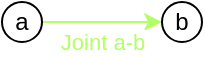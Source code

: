 <mxfile version="21.6.5" type="device" pages="7">
  <diagram name="joint" id="V32is3A1aIYJibf4sqO4">
    <mxGraphModel dx="358" dy="286" grid="1" gridSize="10" guides="1" tooltips="1" connect="1" arrows="1" fold="1" page="1" pageScale="1" pageWidth="413" pageHeight="291" math="0" shadow="0">
      <root>
        <mxCell id="0" />
        <mxCell id="1" parent="0" />
        <mxCell id="qk6CekcFB4Vay9Cyghfx-3" value="Joint a-b" style="edgeStyle=orthogonalEdgeStyle;rounded=0;orthogonalLoop=1;jettySize=auto;html=1;strokeColor=#B3FF66;fontColor=#B3FF66;" edge="1" parent="1" source="qk6CekcFB4Vay9Cyghfx-1" target="qk6CekcFB4Vay9Cyghfx-2">
          <mxGeometry y="-10" relative="1" as="geometry">
            <mxPoint as="offset" />
          </mxGeometry>
        </mxCell>
        <mxCell id="qk6CekcFB4Vay9Cyghfx-1" value="a" style="ellipse;whiteSpace=wrap;html=1;aspect=fixed;" vertex="1" parent="1">
          <mxGeometry x="150" y="110" width="20" height="20" as="geometry" />
        </mxCell>
        <mxCell id="qk6CekcFB4Vay9Cyghfx-2" value="b" style="ellipse;whiteSpace=wrap;html=1;aspect=fixed;" vertex="1" parent="1">
          <mxGeometry x="230" y="110" width="20" height="20" as="geometry" />
        </mxCell>
      </root>
    </mxGraphModel>
  </diagram>
  <diagram id="xeHW9qYjWGno38nsRymO" name="reverse">
    <mxGraphModel dx="358" dy="286" grid="1" gridSize="10" guides="1" tooltips="1" connect="1" arrows="1" fold="1" page="1" pageScale="1" pageWidth="413" pageHeight="291" math="0" shadow="0">
      <root>
        <mxCell id="0" />
        <mxCell id="1" parent="0" />
        <mxCell id="56TSc7mslIJENrCixCcV-1" value="Reverse(Joint a-b)" style="edgeStyle=orthogonalEdgeStyle;rounded=0;orthogonalLoop=1;jettySize=auto;html=1;endArrow=none;endFill=0;startArrow=classic;startFill=1;strokeColor=#B3FF66;fontColor=#B3FF66;" edge="1" parent="1" source="56TSc7mslIJENrCixCcV-2" target="56TSc7mslIJENrCixCcV-3">
          <mxGeometry y="-20" relative="1" as="geometry">
            <mxPoint as="offset" />
          </mxGeometry>
        </mxCell>
        <mxCell id="56TSc7mslIJENrCixCcV-2" value="a" style="ellipse;whiteSpace=wrap;html=1;aspect=fixed;" vertex="1" parent="1">
          <mxGeometry x="150" y="110" width="20" height="20" as="geometry" />
        </mxCell>
        <mxCell id="56TSc7mslIJENrCixCcV-3" value="b" style="ellipse;whiteSpace=wrap;html=1;aspect=fixed;" vertex="1" parent="1">
          <mxGeometry x="230" y="110" width="20" height="20" as="geometry" />
        </mxCell>
      </root>
    </mxGraphModel>
  </diagram>
  <diagram id="VBujLTVQMohxPd2pMUd-" name="chain">
    <mxGraphModel dx="358" dy="286" grid="1" gridSize="10" guides="1" tooltips="1" connect="1" arrows="1" fold="1" page="1" pageScale="1" pageWidth="413" pageHeight="291" math="0" shadow="0">
      <root>
        <mxCell id="0" />
        <mxCell id="1" parent="0" />
        <mxCell id="vBeTHgyNoV2n0B8AQSXf-1" value="Pivot" style="edgeStyle=orthogonalEdgeStyle;rounded=0;orthogonalLoop=1;jettySize=auto;html=1;" edge="1" parent="1" source="vBeTHgyNoV2n0B8AQSXf-2" target="vBeTHgyNoV2n0B8AQSXf-3">
          <mxGeometry relative="1" as="geometry">
            <mxPoint as="offset" />
          </mxGeometry>
        </mxCell>
        <mxCell id="vBeTHgyNoV2n0B8AQSXf-2" value="0" style="ellipse;whiteSpace=wrap;html=1;aspect=fixed;" vertex="1" parent="1">
          <mxGeometry x="30" y="110" width="20" height="20" as="geometry" />
        </mxCell>
        <mxCell id="vBeTHgyNoV2n0B8AQSXf-7" value="" style="edgeStyle=orthogonalEdgeStyle;rounded=0;orthogonalLoop=1;jettySize=auto;html=1;" edge="1" parent="1" source="vBeTHgyNoV2n0B8AQSXf-3" target="vBeTHgyNoV2n0B8AQSXf-4">
          <mxGeometry relative="1" as="geometry" />
        </mxCell>
        <mxCell id="vBeTHgyNoV2n0B8AQSXf-3" value="1" style="ellipse;whiteSpace=wrap;html=1;aspect=fixed;" vertex="1" parent="1">
          <mxGeometry x="110" y="110" width="20" height="20" as="geometry" />
        </mxCell>
        <mxCell id="vBeTHgyNoV2n0B8AQSXf-8" value="" style="edgeStyle=orthogonalEdgeStyle;rounded=0;orthogonalLoop=1;jettySize=auto;html=1;" edge="1" parent="1" source="vBeTHgyNoV2n0B8AQSXf-4" target="vBeTHgyNoV2n0B8AQSXf-5">
          <mxGeometry relative="1" as="geometry" />
        </mxCell>
        <mxCell id="vBeTHgyNoV2n0B8AQSXf-4" value="..." style="ellipse;whiteSpace=wrap;html=1;aspect=fixed;" vertex="1" parent="1">
          <mxGeometry x="189.5" y="110" width="20" height="20" as="geometry" />
        </mxCell>
        <mxCell id="vBeTHgyNoV2n0B8AQSXf-9" value="Track" style="edgeStyle=orthogonalEdgeStyle;rounded=0;orthogonalLoop=1;jettySize=auto;html=1;" edge="1" parent="1" source="vBeTHgyNoV2n0B8AQSXf-5" target="vBeTHgyNoV2n0B8AQSXf-6">
          <mxGeometry relative="1" as="geometry" />
        </mxCell>
        <mxCell id="vBeTHgyNoV2n0B8AQSXf-5" value="n-1" style="ellipse;whiteSpace=wrap;html=1;aspect=fixed;" vertex="1" parent="1">
          <mxGeometry x="270" y="110" width="20" height="20" as="geometry" />
        </mxCell>
        <mxCell id="vBeTHgyNoV2n0B8AQSXf-6" value="n" style="ellipse;whiteSpace=wrap;html=1;aspect=fixed;" vertex="1" parent="1">
          <mxGeometry x="350" y="110" width="20" height="20" as="geometry" />
        </mxCell>
        <mxCell id="1jkTPTm7i1G528B8yo8U-3" value="Chain([...])" style="edgeStyle=orthogonalEdgeStyle;rounded=0;orthogonalLoop=1;jettySize=auto;html=1;fontColor=#B3FF66;strokeColor=#B3FF66;" edge="1" parent="1" source="1jkTPTm7i1G528B8yo8U-1" target="1jkTPTm7i1G528B8yo8U-2">
          <mxGeometry y="-10" relative="1" as="geometry">
            <mxPoint as="offset" />
          </mxGeometry>
        </mxCell>
        <mxCell id="1jkTPTm7i1G528B8yo8U-1" value="0" style="ellipse;whiteSpace=wrap;html=1;aspect=fixed;" vertex="1" parent="1">
          <mxGeometry x="150" y="150" width="20" height="20" as="geometry" />
        </mxCell>
        <mxCell id="1jkTPTm7i1G528B8yo8U-2" value="n" style="ellipse;whiteSpace=wrap;html=1;aspect=fixed;" vertex="1" parent="1">
          <mxGeometry x="230" y="150" width="20" height="20" as="geometry" />
        </mxCell>
      </root>
    </mxGraphModel>
  </diagram>
  <diagram id="jvKZOXx-MhifXlE10NjO" name="kinematic">
    <mxGraphModel dx="429" dy="343" grid="1" gridSize="10" guides="1" tooltips="1" connect="1" arrows="1" fold="1" page="1" pageScale="1" pageWidth="413" pageHeight="291" math="0" shadow="0">
      <root>
        <mxCell id="0" />
        <mxCell id="1" parent="0" />
        <mxCell id="1wgFAQV8ak228zkVguZs-4" value="Free" style="orthogonalLoop=1;jettySize=auto;html=1;curved=1;strokeColor=#808080;fontColor=#808080;" edge="1" parent="1" source="ENKruUCLIZrtr4fWM_W9-1" target="ec7Mvw_EuFIDBZPAQPIm-7">
          <mxGeometry x="0.355" y="12" relative="1" as="geometry">
            <Array as="points">
              <mxPoint x="260" y="260" />
            </Array>
            <mxPoint as="offset" />
          </mxGeometry>
        </mxCell>
        <mxCell id="1wgFAQV8ak228zkVguZs-5" value="Weld" style="orthogonalLoop=1;jettySize=auto;html=1;curved=1;strokeColor=#808080;fontColor=#808080;" edge="1" parent="1" source="ENKruUCLIZrtr4fWM_W9-1" target="ec7Mvw_EuFIDBZPAQPIm-12">
          <mxGeometry x="0.713" y="2" relative="1" as="geometry">
            <Array as="points">
              <mxPoint x="310" y="220" />
            </Array>
            <mxPoint as="offset" />
          </mxGeometry>
        </mxCell>
        <mxCell id="1wgFAQV8ak228zkVguZs-6" value="Weld" style="orthogonalLoop=1;jettySize=auto;html=1;curved=1;strokeColor=#808080;fontColor=#808080;" edge="1" parent="1" source="ENKruUCLIZrtr4fWM_W9-1" target="ec7Mvw_EuFIDBZPAQPIm-10">
          <mxGeometry x="0.726" y="-4" relative="1" as="geometry">
            <Array as="points">
              <mxPoint x="10" y="220" />
            </Array>
            <mxPoint as="offset" />
          </mxGeometry>
        </mxCell>
        <mxCell id="ec7Mvw_EuFIDBZPAQPIm-3" value="Pivot" style="rounded=0;orthogonalLoop=1;jettySize=auto;html=1;" edge="1" parent="1" source="RtFWoS_vKKjqJ6jn4FnD-2" target="ec7Mvw_EuFIDBZPAQPIm-1">
          <mxGeometry relative="1" as="geometry" />
        </mxCell>
        <mxCell id="ec7Mvw_EuFIDBZPAQPIm-6" value="Pivot" style="rounded=0;orthogonalLoop=1;jettySize=auto;html=1;" edge="1" parent="1" source="RtFWoS_vKKjqJ6jn4FnD-2" target="ec7Mvw_EuFIDBZPAQPIm-2">
          <mxGeometry relative="1" as="geometry" />
        </mxCell>
        <mxCell id="ENKruUCLIZrtr4fWM_W9-3" value="Pivot" style="rounded=0;orthogonalLoop=1;jettySize=auto;html=1;" edge="1" parent="1" source="RtFWoS_vKKjqJ6jn4FnD-2" target="ENKruUCLIZrtr4fWM_W9-1">
          <mxGeometry relative="1" as="geometry" />
        </mxCell>
        <mxCell id="RtFWoS_vKKjqJ6jn4FnD-2" value="0" style="ellipse;whiteSpace=wrap;html=1;aspect=fixed;strokeColor=#FFFFFF;fontColor=#FFFFFF;" vertex="1" parent="1">
          <mxGeometry x="70" y="150" width="20" height="20" as="geometry" />
        </mxCell>
        <mxCell id="ec7Mvw_EuFIDBZPAQPIm-5" value="Ball" style="rounded=0;orthogonalLoop=1;jettySize=auto;html=1;" edge="1" parent="1" source="RtFWoS_vKKjqJ6jn4FnD-3" target="ec7Mvw_EuFIDBZPAQPIm-2">
          <mxGeometry relative="1" as="geometry" />
        </mxCell>
        <mxCell id="RtFWoS_vKKjqJ6jn4FnD-3" value="3" style="ellipse;whiteSpace=wrap;html=1;aspect=fixed;" vertex="1" parent="1">
          <mxGeometry x="230" y="150" width="20" height="20" as="geometry" />
        </mxCell>
        <mxCell id="ec7Mvw_EuFIDBZPAQPIm-4" value="Gliding" style="rounded=0;orthogonalLoop=1;jettySize=auto;html=1;" edge="1" parent="1" source="ec7Mvw_EuFIDBZPAQPIm-1" target="RtFWoS_vKKjqJ6jn4FnD-3">
          <mxGeometry relative="1" as="geometry" />
        </mxCell>
        <mxCell id="ec7Mvw_EuFIDBZPAQPIm-13" value="Planar" style="rounded=0;orthogonalLoop=1;jettySize=auto;html=1;" edge="1" parent="1" source="ec7Mvw_EuFIDBZPAQPIm-1" target="ec7Mvw_EuFIDBZPAQPIm-12">
          <mxGeometry relative="1" as="geometry" />
        </mxCell>
        <mxCell id="ec7Mvw_EuFIDBZPAQPIm-14" value="Planar" style="rounded=0;orthogonalLoop=1;jettySize=auto;html=1;" edge="1" parent="1" source="ec7Mvw_EuFIDBZPAQPIm-1" target="ec7Mvw_EuFIDBZPAQPIm-10">
          <mxGeometry relative="1" as="geometry" />
        </mxCell>
        <mxCell id="ec7Mvw_EuFIDBZPAQPIm-1" value="1" style="ellipse;whiteSpace=wrap;html=1;aspect=fixed;" vertex="1" parent="1">
          <mxGeometry x="150" y="100" width="20" height="20" as="geometry" />
        </mxCell>
        <mxCell id="ec7Mvw_EuFIDBZPAQPIm-2" value="2" style="ellipse;whiteSpace=wrap;html=1;aspect=fixed;" vertex="1" parent="1">
          <mxGeometry x="150" y="150" width="20" height="20" as="geometry" />
        </mxCell>
        <mxCell id="ec7Mvw_EuFIDBZPAQPIm-9" value="Track" style="edgeStyle=orthogonalEdgeStyle;rounded=0;orthogonalLoop=1;jettySize=auto;html=1;" edge="1" parent="1" source="ec7Mvw_EuFIDBZPAQPIm-7" target="RtFWoS_vKKjqJ6jn4FnD-3">
          <mxGeometry relative="1" as="geometry" />
        </mxCell>
        <mxCell id="ec7Mvw_EuFIDBZPAQPIm-7" value="4" style="ellipse;whiteSpace=wrap;html=1;aspect=fixed;strokeColor=#B3FF66;fontColor=#B3FF66;" vertex="1" parent="1">
          <mxGeometry x="310" y="150" width="20" height="20" as="geometry" />
        </mxCell>
        <mxCell id="ec7Mvw_EuFIDBZPAQPIm-10" value="5" style="ellipse;whiteSpace=wrap;html=1;aspect=fixed;strokeColor=#B3FF66;fontColor=#B3FF66;" vertex="1" parent="1">
          <mxGeometry x="70" y="50" width="20" height="20" as="geometry" />
        </mxCell>
        <mxCell id="ec7Mvw_EuFIDBZPAQPIm-12" value="6" style="ellipse;whiteSpace=wrap;html=1;aspect=fixed;strokeColor=#B3FF66;fontColor=#B3FF66;" vertex="1" parent="1">
          <mxGeometry x="230" y="50" width="20" height="20" as="geometry" />
        </mxCell>
        <mxCell id="ENKruUCLIZrtr4fWM_W9-2" value="Planar" style="rounded=0;orthogonalLoop=1;jettySize=auto;html=1;" edge="1" parent="1" source="ENKruUCLIZrtr4fWM_W9-1" target="RtFWoS_vKKjqJ6jn4FnD-3">
          <mxGeometry relative="1" as="geometry" />
        </mxCell>
        <mxCell id="ENKruUCLIZrtr4fWM_W9-1" value="7" style="ellipse;whiteSpace=wrap;html=1;aspect=fixed;strokeColor=#FFFFFF;fontColor=#FFFFFF;" vertex="1" parent="1">
          <mxGeometry x="150" y="200" width="20" height="20" as="geometry" />
        </mxCell>
        <mxCell id="1wgFAQV8ak228zkVguZs-1" value="" style="pointerEvents=1;verticalLabelPosition=bottom;shadow=0;dashed=0;align=center;html=1;verticalAlign=top;shape=mxgraph.electrical.signal_sources.signal_ground;strokeColor=#808080;" vertex="1" parent="1">
          <mxGeometry x="144.38" y="220" width="31.25" height="20" as="geometry" />
        </mxCell>
      </root>
    </mxGraphModel>
  </diagram>
  <diagram id="hTzhyhhQgzfxfwl2zSdC" name="depthfirst">
    <mxGraphModel dx="429" dy="634" grid="1" gridSize="10" guides="1" tooltips="1" connect="1" arrows="1" fold="1" page="1" pageScale="1" pageWidth="413" pageHeight="291" math="0" shadow="0">
      <root>
        <mxCell id="0" />
        <mxCell id="1" parent="0" />
        <mxCell id="z71mXEM7H8C1x-UAABpm-1" style="edgeStyle=orthogonalEdgeStyle;rounded=0;orthogonalLoop=1;jettySize=auto;html=1;endArrow=none;endFill=0;" edge="1" parent="1" source="z71mXEM7H8C1x-UAABpm-3" target="z71mXEM7H8C1x-UAABpm-4">
          <mxGeometry relative="1" as="geometry" />
        </mxCell>
        <mxCell id="z71mXEM7H8C1x-UAABpm-2" style="edgeStyle=orthogonalEdgeStyle;rounded=0;orthogonalLoop=1;jettySize=auto;html=1;endArrow=none;endFill=0;" edge="1" parent="1" source="z71mXEM7H8C1x-UAABpm-3" target="z71mXEM7H8C1x-UAABpm-11">
          <mxGeometry relative="1" as="geometry" />
        </mxCell>
        <mxCell id="z71mXEM7H8C1x-UAABpm-3" value="0" style="ellipse;whiteSpace=wrap;html=1;aspect=fixed;strokeColor=#B3FF66;fontColor=#B3FF66;" vertex="1" parent="1">
          <mxGeometry x="70" y="230" width="20" height="20" as="geometry" />
        </mxCell>
        <mxCell id="z71mXEM7H8C1x-UAABpm-4" value="1" style="ellipse;whiteSpace=wrap;html=1;aspect=fixed;" vertex="1" parent="1">
          <mxGeometry x="150" y="230" width="20" height="20" as="geometry" />
        </mxCell>
        <mxCell id="z71mXEM7H8C1x-UAABpm-5" style="edgeStyle=orthogonalEdgeStyle;rounded=0;orthogonalLoop=1;jettySize=auto;html=1;endArrow=none;endFill=0;" edge="1" parent="1" source="z71mXEM7H8C1x-UAABpm-7" target="z71mXEM7H8C1x-UAABpm-9">
          <mxGeometry relative="1" as="geometry" />
        </mxCell>
        <mxCell id="z71mXEM7H8C1x-UAABpm-6" style="edgeStyle=orthogonalEdgeStyle;rounded=0;orthogonalLoop=1;jettySize=auto;html=1;endArrow=none;endFill=0;" edge="1" parent="1" source="z71mXEM7H8C1x-UAABpm-7" target="z71mXEM7H8C1x-UAABpm-4">
          <mxGeometry relative="1" as="geometry" />
        </mxCell>
        <mxCell id="z71mXEM7H8C1x-UAABpm-7" value="2" style="ellipse;whiteSpace=wrap;html=1;aspect=fixed;" vertex="1" parent="1">
          <mxGeometry x="230" y="230" width="20" height="20" as="geometry" />
        </mxCell>
        <mxCell id="z71mXEM7H8C1x-UAABpm-8" style="edgeStyle=orthogonalEdgeStyle;rounded=0;orthogonalLoop=1;jettySize=auto;html=1;endArrow=none;endFill=0;" edge="1" parent="1" source="z71mXEM7H8C1x-UAABpm-9" target="z71mXEM7H8C1x-UAABpm-20">
          <mxGeometry relative="1" as="geometry" />
        </mxCell>
        <mxCell id="z71mXEM7H8C1x-UAABpm-9" value="3" style="ellipse;whiteSpace=wrap;html=1;aspect=fixed;" vertex="1" parent="1">
          <mxGeometry x="310" y="230" width="20" height="20" as="geometry" />
        </mxCell>
        <mxCell id="z71mXEM7H8C1x-UAABpm-10" style="edgeStyle=orthogonalEdgeStyle;rounded=0;orthogonalLoop=1;jettySize=auto;html=1;endArrow=none;endFill=0;" edge="1" parent="1" source="z71mXEM7H8C1x-UAABpm-11" target="z71mXEM7H8C1x-UAABpm-22">
          <mxGeometry relative="1" as="geometry" />
        </mxCell>
        <mxCell id="z71mXEM7H8C1x-UAABpm-11" value="4" style="ellipse;whiteSpace=wrap;html=1;aspect=fixed;" vertex="1" parent="1">
          <mxGeometry x="70" y="150" width="20" height="20" as="geometry" />
        </mxCell>
        <mxCell id="z71mXEM7H8C1x-UAABpm-12" style="edgeStyle=orthogonalEdgeStyle;rounded=0;orthogonalLoop=1;jettySize=auto;html=1;endArrow=none;endFill=0;" edge="1" parent="1" source="z71mXEM7H8C1x-UAABpm-16" target="z71mXEM7H8C1x-UAABpm-4">
          <mxGeometry relative="1" as="geometry" />
        </mxCell>
        <mxCell id="z71mXEM7H8C1x-UAABpm-13" style="edgeStyle=orthogonalEdgeStyle;rounded=0;orthogonalLoop=1;jettySize=auto;html=1;endArrow=none;endFill=0;" edge="1" parent="1" source="z71mXEM7H8C1x-UAABpm-16" target="z71mXEM7H8C1x-UAABpm-11">
          <mxGeometry relative="1" as="geometry" />
        </mxCell>
        <mxCell id="z71mXEM7H8C1x-UAABpm-14" style="edgeStyle=orthogonalEdgeStyle;rounded=0;orthogonalLoop=1;jettySize=auto;html=1;endArrow=none;endFill=0;" edge="1" parent="1" source="z71mXEM7H8C1x-UAABpm-16" target="z71mXEM7H8C1x-UAABpm-18">
          <mxGeometry relative="1" as="geometry" />
        </mxCell>
        <mxCell id="z71mXEM7H8C1x-UAABpm-15" style="edgeStyle=orthogonalEdgeStyle;rounded=0;orthogonalLoop=1;jettySize=auto;html=1;endArrow=none;endFill=0;" edge="1" parent="1" source="z71mXEM7H8C1x-UAABpm-16" target="z71mXEM7H8C1x-UAABpm-23">
          <mxGeometry relative="1" as="geometry" />
        </mxCell>
        <mxCell id="z71mXEM7H8C1x-UAABpm-16" value="5" style="ellipse;whiteSpace=wrap;html=1;aspect=fixed;" vertex="1" parent="1">
          <mxGeometry x="150" y="150" width="20" height="20" as="geometry" />
        </mxCell>
        <mxCell id="z71mXEM7H8C1x-UAABpm-17" style="edgeStyle=orthogonalEdgeStyle;rounded=0;orthogonalLoop=1;jettySize=auto;html=1;endArrow=none;endFill=0;" edge="1" parent="1" source="z71mXEM7H8C1x-UAABpm-18" target="z71mXEM7H8C1x-UAABpm-7">
          <mxGeometry relative="1" as="geometry" />
        </mxCell>
        <mxCell id="z71mXEM7H8C1x-UAABpm-18" value="6" style="ellipse;whiteSpace=wrap;html=1;aspect=fixed;" vertex="1" parent="1">
          <mxGeometry x="230" y="150" width="20" height="20" as="geometry" />
        </mxCell>
        <mxCell id="z71mXEM7H8C1x-UAABpm-19" style="edgeStyle=orthogonalEdgeStyle;rounded=0;orthogonalLoop=1;jettySize=auto;html=1;endArrow=none;endFill=0;" edge="1" parent="1" source="z71mXEM7H8C1x-UAABpm-20" target="z71mXEM7H8C1x-UAABpm-18">
          <mxGeometry relative="1" as="geometry" />
        </mxCell>
        <mxCell id="z71mXEM7H8C1x-UAABpm-20" value="7" style="ellipse;whiteSpace=wrap;html=1;aspect=fixed;" vertex="1" parent="1">
          <mxGeometry x="310" y="150" width="20" height="20" as="geometry" />
        </mxCell>
        <mxCell id="z71mXEM7H8C1x-UAABpm-21" style="edgeStyle=orthogonalEdgeStyle;rounded=0;orthogonalLoop=1;jettySize=auto;html=1;endArrow=none;endFill=0;" edge="1" parent="1" source="z71mXEM7H8C1x-UAABpm-22" target="z71mXEM7H8C1x-UAABpm-23">
          <mxGeometry relative="1" as="geometry" />
        </mxCell>
        <mxCell id="z71mXEM7H8C1x-UAABpm-22" value="8" style="ellipse;whiteSpace=wrap;html=1;aspect=fixed;" vertex="1" parent="1">
          <mxGeometry x="70" y="70" width="20" height="20" as="geometry" />
        </mxCell>
        <mxCell id="z71mXEM7H8C1x-UAABpm-23" value="9" style="ellipse;whiteSpace=wrap;html=1;aspect=fixed;" vertex="1" parent="1">
          <mxGeometry x="150" y="70" width="20" height="20" as="geometry" />
        </mxCell>
        <mxCell id="z71mXEM7H8C1x-UAABpm-24" style="edgeStyle=orthogonalEdgeStyle;rounded=0;orthogonalLoop=1;jettySize=auto;html=1;endArrow=none;endFill=0;" edge="1" parent="1" source="z71mXEM7H8C1x-UAABpm-26" target="z71mXEM7H8C1x-UAABpm-22">
          <mxGeometry relative="1" as="geometry" />
        </mxCell>
        <mxCell id="z71mXEM7H8C1x-UAABpm-25" style="edgeStyle=orthogonalEdgeStyle;rounded=0;orthogonalLoop=1;jettySize=auto;html=1;endArrow=none;endFill=0;" edge="1" parent="1" source="z71mXEM7H8C1x-UAABpm-26" target="z71mXEM7H8C1x-UAABpm-28">
          <mxGeometry relative="1" as="geometry" />
        </mxCell>
        <mxCell id="z71mXEM7H8C1x-UAABpm-26" value="10" style="ellipse;whiteSpace=wrap;html=1;aspect=fixed;" vertex="1" parent="1">
          <mxGeometry x="70" y="-10" width="20" height="20" as="geometry" />
        </mxCell>
        <mxCell id="z71mXEM7H8C1x-UAABpm-27" style="edgeStyle=orthogonalEdgeStyle;rounded=0;orthogonalLoop=1;jettySize=auto;html=1;endArrow=none;endFill=0;" edge="1" parent="1" source="z71mXEM7H8C1x-UAABpm-28" target="z71mXEM7H8C1x-UAABpm-23">
          <mxGeometry relative="1" as="geometry" />
        </mxCell>
        <mxCell id="z71mXEM7H8C1x-UAABpm-28" value="11" style="ellipse;whiteSpace=wrap;html=1;aspect=fixed;" vertex="1" parent="1">
          <mxGeometry x="150" y="-10" width="20" height="20" as="geometry" />
        </mxCell>
        <mxCell id="z71mXEM7H8C1x-UAABpm-29" style="edgeStyle=orthogonalEdgeStyle;rounded=0;orthogonalLoop=1;jettySize=auto;html=1;endArrow=none;endFill=0;" edge="1" parent="1" source="z71mXEM7H8C1x-UAABpm-31" target="z71mXEM7H8C1x-UAABpm-20">
          <mxGeometry relative="1" as="geometry" />
        </mxCell>
        <mxCell id="z71mXEM7H8C1x-UAABpm-30" style="edgeStyle=orthogonalEdgeStyle;rounded=0;orthogonalLoop=1;jettySize=auto;html=1;endArrow=none;endFill=0;" edge="1" parent="1" source="z71mXEM7H8C1x-UAABpm-31" target="z71mXEM7H8C1x-UAABpm-28">
          <mxGeometry relative="1" as="geometry" />
        </mxCell>
        <mxCell id="z71mXEM7H8C1x-UAABpm-31" value="12" style="ellipse;whiteSpace=wrap;html=1;aspect=fixed;" vertex="1" parent="1">
          <mxGeometry x="310" y="-10" width="20" height="20" as="geometry" />
        </mxCell>
        <mxCell id="z71mXEM7H8C1x-UAABpm-35" value="" style="endArrow=classic;html=1;rounded=0;strokeColor=#B3FF66;" edge="1" parent="1">
          <mxGeometry width="50" height="50" relative="1" as="geometry">
            <mxPoint x="100" y="230" as="sourcePoint" />
            <mxPoint x="90" y="220" as="targetPoint" />
            <Array as="points">
              <mxPoint x="150" y="230" />
              <mxPoint x="150" y="170" />
              <mxPoint x="90" y="170" />
            </Array>
          </mxGeometry>
        </mxCell>
        <mxCell id="Zzh5I2dJ0XQ4Uxn4bxE1-2" value="" style="endArrow=classic;html=1;rounded=0;strokeColor=#B3FF66;" edge="1" parent="1">
          <mxGeometry width="50" height="50" relative="1" as="geometry">
            <mxPoint x="90" y="170" as="sourcePoint" />
            <mxPoint x="310" y="180" as="targetPoint" />
            <Array as="points">
              <mxPoint x="90" y="90" />
              <mxPoint x="150" y="90" />
              <mxPoint x="150" y="10" />
              <mxPoint x="310" y="10" />
              <mxPoint x="310" y="170" />
              <mxPoint x="250" y="170" />
              <mxPoint x="250" y="230" />
              <mxPoint x="310" y="230" />
            </Array>
          </mxGeometry>
        </mxCell>
        <mxCell id="Zzh5I2dJ0XQ4Uxn4bxE1-3" value="" style="endArrow=classic;html=1;rounded=0;strokeColor=#B3FF66;" edge="1" parent="1">
          <mxGeometry width="50" height="50" relative="1" as="geometry">
            <mxPoint x="250" y="170" as="sourcePoint" />
            <mxPoint x="180" y="170" as="targetPoint" />
          </mxGeometry>
        </mxCell>
        <mxCell id="Zzh5I2dJ0XQ4Uxn4bxE1-4" value="" style="endArrow=classic;html=1;rounded=0;strokeColor=#B3FF66;" edge="1" parent="1">
          <mxGeometry width="50" height="50" relative="1" as="geometry">
            <mxPoint x="250" y="229.43" as="sourcePoint" />
            <mxPoint x="180" y="229" as="targetPoint" />
          </mxGeometry>
        </mxCell>
        <mxCell id="Zzh5I2dJ0XQ4Uxn4bxE1-5" value="" style="endArrow=classic;html=1;rounded=0;strokeColor=#B3FF66;" edge="1" parent="1">
          <mxGeometry width="50" height="50" relative="1" as="geometry">
            <mxPoint x="150" y="90" as="sourcePoint" />
            <mxPoint x="150" y="140" as="targetPoint" />
          </mxGeometry>
        </mxCell>
        <mxCell id="Zzh5I2dJ0XQ4Uxn4bxE1-6" value="" style="endArrow=classic;html=1;rounded=0;strokeColor=#B3FF66;" edge="1" parent="1">
          <mxGeometry width="50" height="50" relative="1" as="geometry">
            <mxPoint x="150" y="10" as="sourcePoint" />
            <mxPoint x="90" y="60" as="targetPoint" />
            <Array as="points">
              <mxPoint x="90" y="10" />
            </Array>
          </mxGeometry>
        </mxCell>
      </root>
    </mxGraphModel>
  </diagram>
  <diagram id="FSmjER4L1JqbVGXJLjdI" name="cycles">
    <mxGraphModel dx="429" dy="634" grid="1" gridSize="10" guides="1" tooltips="1" connect="1" arrows="1" fold="1" page="1" pageScale="1" pageWidth="413" pageHeight="291" math="0" shadow="0">
      <root>
        <mxCell id="0" />
        <mxCell id="1" parent="0" />
        <mxCell id="rJCmRDtUbdlOkjdTFsdj-14" style="edgeStyle=orthogonalEdgeStyle;rounded=0;orthogonalLoop=1;jettySize=auto;html=1;endArrow=none;endFill=0;" edge="1" parent="1" source="rJCmRDtUbdlOkjdTFsdj-1" target="rJCmRDtUbdlOkjdTFsdj-2">
          <mxGeometry relative="1" as="geometry" />
        </mxCell>
        <mxCell id="rJCmRDtUbdlOkjdTFsdj-22" style="edgeStyle=orthogonalEdgeStyle;rounded=0;orthogonalLoop=1;jettySize=auto;html=1;endArrow=none;endFill=0;" edge="1" parent="1" source="rJCmRDtUbdlOkjdTFsdj-1" target="rJCmRDtUbdlOkjdTFsdj-5">
          <mxGeometry relative="1" as="geometry" />
        </mxCell>
        <mxCell id="rJCmRDtUbdlOkjdTFsdj-1" value="0" style="ellipse;whiteSpace=wrap;html=1;aspect=fixed;" vertex="1" parent="1">
          <mxGeometry x="70" y="230" width="20" height="20" as="geometry" />
        </mxCell>
        <mxCell id="rJCmRDtUbdlOkjdTFsdj-2" value="1" style="ellipse;whiteSpace=wrap;html=1;aspect=fixed;" vertex="1" parent="1">
          <mxGeometry x="150" y="230" width="20" height="20" as="geometry" />
        </mxCell>
        <mxCell id="rJCmRDtUbdlOkjdTFsdj-16" style="edgeStyle=orthogonalEdgeStyle;rounded=0;orthogonalLoop=1;jettySize=auto;html=1;endArrow=none;endFill=0;" edge="1" parent="1" source="rJCmRDtUbdlOkjdTFsdj-3" target="rJCmRDtUbdlOkjdTFsdj-4">
          <mxGeometry relative="1" as="geometry" />
        </mxCell>
        <mxCell id="rJCmRDtUbdlOkjdTFsdj-20" style="edgeStyle=orthogonalEdgeStyle;rounded=0;orthogonalLoop=1;jettySize=auto;html=1;endArrow=none;endFill=0;" edge="1" parent="1" source="rJCmRDtUbdlOkjdTFsdj-3" target="rJCmRDtUbdlOkjdTFsdj-2">
          <mxGeometry relative="1" as="geometry" />
        </mxCell>
        <mxCell id="rJCmRDtUbdlOkjdTFsdj-3" value="2" style="ellipse;whiteSpace=wrap;html=1;aspect=fixed;" vertex="1" parent="1">
          <mxGeometry x="230" y="230" width="20" height="20" as="geometry" />
        </mxCell>
        <mxCell id="rJCmRDtUbdlOkjdTFsdj-17" style="edgeStyle=orthogonalEdgeStyle;rounded=0;orthogonalLoop=1;jettySize=auto;html=1;endArrow=none;endFill=0;" edge="1" parent="1" source="rJCmRDtUbdlOkjdTFsdj-4" target="rJCmRDtUbdlOkjdTFsdj-8">
          <mxGeometry relative="1" as="geometry" />
        </mxCell>
        <mxCell id="rJCmRDtUbdlOkjdTFsdj-4" value="3" style="ellipse;whiteSpace=wrap;html=1;aspect=fixed;" vertex="1" parent="1">
          <mxGeometry x="310" y="230" width="20" height="20" as="geometry" />
        </mxCell>
        <mxCell id="rJCmRDtUbdlOkjdTFsdj-26" style="edgeStyle=orthogonalEdgeStyle;rounded=0;orthogonalLoop=1;jettySize=auto;html=1;endArrow=none;endFill=0;" edge="1" parent="1" source="rJCmRDtUbdlOkjdTFsdj-5" target="rJCmRDtUbdlOkjdTFsdj-9">
          <mxGeometry relative="1" as="geometry" />
        </mxCell>
        <mxCell id="rJCmRDtUbdlOkjdTFsdj-5" value="4" style="ellipse;whiteSpace=wrap;html=1;aspect=fixed;" vertex="1" parent="1">
          <mxGeometry x="70" y="150" width="20" height="20" as="geometry" />
        </mxCell>
        <mxCell id="rJCmRDtUbdlOkjdTFsdj-21" style="edgeStyle=orthogonalEdgeStyle;rounded=0;orthogonalLoop=1;jettySize=auto;html=1;endArrow=none;endFill=0;" edge="1" parent="1" source="rJCmRDtUbdlOkjdTFsdj-6" target="rJCmRDtUbdlOkjdTFsdj-2">
          <mxGeometry relative="1" as="geometry" />
        </mxCell>
        <mxCell id="rJCmRDtUbdlOkjdTFsdj-23" style="edgeStyle=orthogonalEdgeStyle;rounded=0;orthogonalLoop=1;jettySize=auto;html=1;endArrow=none;endFill=0;" edge="1" parent="1" source="rJCmRDtUbdlOkjdTFsdj-6" target="rJCmRDtUbdlOkjdTFsdj-5">
          <mxGeometry relative="1" as="geometry" />
        </mxCell>
        <mxCell id="rJCmRDtUbdlOkjdTFsdj-24" style="edgeStyle=orthogonalEdgeStyle;rounded=0;orthogonalLoop=1;jettySize=auto;html=1;endArrow=none;endFill=0;" edge="1" parent="1" source="rJCmRDtUbdlOkjdTFsdj-6" target="rJCmRDtUbdlOkjdTFsdj-7">
          <mxGeometry relative="1" as="geometry" />
        </mxCell>
        <mxCell id="rJCmRDtUbdlOkjdTFsdj-25" style="edgeStyle=orthogonalEdgeStyle;rounded=0;orthogonalLoop=1;jettySize=auto;html=1;endArrow=none;endFill=0;" edge="1" parent="1" source="rJCmRDtUbdlOkjdTFsdj-6" target="rJCmRDtUbdlOkjdTFsdj-10">
          <mxGeometry relative="1" as="geometry" />
        </mxCell>
        <mxCell id="rJCmRDtUbdlOkjdTFsdj-6" value="5" style="ellipse;whiteSpace=wrap;html=1;aspect=fixed;" vertex="1" parent="1">
          <mxGeometry x="150" y="150" width="20" height="20" as="geometry" />
        </mxCell>
        <mxCell id="rJCmRDtUbdlOkjdTFsdj-19" style="edgeStyle=orthogonalEdgeStyle;rounded=0;orthogonalLoop=1;jettySize=auto;html=1;endArrow=none;endFill=0;" edge="1" parent="1" source="rJCmRDtUbdlOkjdTFsdj-7" target="rJCmRDtUbdlOkjdTFsdj-3">
          <mxGeometry relative="1" as="geometry" />
        </mxCell>
        <mxCell id="rJCmRDtUbdlOkjdTFsdj-7" value="6" style="ellipse;whiteSpace=wrap;html=1;aspect=fixed;" vertex="1" parent="1">
          <mxGeometry x="230" y="150" width="20" height="20" as="geometry" />
        </mxCell>
        <mxCell id="rJCmRDtUbdlOkjdTFsdj-18" style="edgeStyle=orthogonalEdgeStyle;rounded=0;orthogonalLoop=1;jettySize=auto;html=1;endArrow=none;endFill=0;" edge="1" parent="1" source="rJCmRDtUbdlOkjdTFsdj-8" target="rJCmRDtUbdlOkjdTFsdj-7">
          <mxGeometry relative="1" as="geometry" />
        </mxCell>
        <mxCell id="rJCmRDtUbdlOkjdTFsdj-8" value="7" style="ellipse;whiteSpace=wrap;html=1;aspect=fixed;" vertex="1" parent="1">
          <mxGeometry x="310" y="150" width="20" height="20" as="geometry" />
        </mxCell>
        <mxCell id="rJCmRDtUbdlOkjdTFsdj-29" style="edgeStyle=orthogonalEdgeStyle;rounded=0;orthogonalLoop=1;jettySize=auto;html=1;endArrow=none;endFill=0;" edge="1" parent="1" source="rJCmRDtUbdlOkjdTFsdj-9" target="rJCmRDtUbdlOkjdTFsdj-10">
          <mxGeometry relative="1" as="geometry" />
        </mxCell>
        <mxCell id="rJCmRDtUbdlOkjdTFsdj-9" value="8" style="ellipse;whiteSpace=wrap;html=1;aspect=fixed;" vertex="1" parent="1">
          <mxGeometry x="70" y="70" width="20" height="20" as="geometry" />
        </mxCell>
        <mxCell id="rJCmRDtUbdlOkjdTFsdj-10" value="9" style="ellipse;whiteSpace=wrap;html=1;aspect=fixed;" vertex="1" parent="1">
          <mxGeometry x="150" y="70" width="20" height="20" as="geometry" />
        </mxCell>
        <mxCell id="rJCmRDtUbdlOkjdTFsdj-27" style="edgeStyle=orthogonalEdgeStyle;rounded=0;orthogonalLoop=1;jettySize=auto;html=1;endArrow=none;endFill=0;" edge="1" parent="1" source="rJCmRDtUbdlOkjdTFsdj-11" target="rJCmRDtUbdlOkjdTFsdj-9">
          <mxGeometry relative="1" as="geometry" />
        </mxCell>
        <mxCell id="rJCmRDtUbdlOkjdTFsdj-30" style="edgeStyle=orthogonalEdgeStyle;rounded=0;orthogonalLoop=1;jettySize=auto;html=1;endArrow=none;endFill=0;" edge="1" parent="1" source="rJCmRDtUbdlOkjdTFsdj-11" target="rJCmRDtUbdlOkjdTFsdj-12">
          <mxGeometry relative="1" as="geometry" />
        </mxCell>
        <mxCell id="rJCmRDtUbdlOkjdTFsdj-11" value="10" style="ellipse;whiteSpace=wrap;html=1;aspect=fixed;" vertex="1" parent="1">
          <mxGeometry x="70" y="-10" width="20" height="20" as="geometry" />
        </mxCell>
        <mxCell id="rJCmRDtUbdlOkjdTFsdj-28" style="edgeStyle=orthogonalEdgeStyle;rounded=0;orthogonalLoop=1;jettySize=auto;html=1;endArrow=none;endFill=0;" edge="1" parent="1" source="rJCmRDtUbdlOkjdTFsdj-12" target="rJCmRDtUbdlOkjdTFsdj-10">
          <mxGeometry relative="1" as="geometry" />
        </mxCell>
        <mxCell id="rJCmRDtUbdlOkjdTFsdj-12" value="11" style="ellipse;whiteSpace=wrap;html=1;aspect=fixed;" vertex="1" parent="1">
          <mxGeometry x="150" y="-10" width="20" height="20" as="geometry" />
        </mxCell>
        <mxCell id="rJCmRDtUbdlOkjdTFsdj-32" style="edgeStyle=orthogonalEdgeStyle;rounded=0;orthogonalLoop=1;jettySize=auto;html=1;endArrow=none;endFill=0;" edge="1" parent="1" source="rJCmRDtUbdlOkjdTFsdj-13" target="rJCmRDtUbdlOkjdTFsdj-8">
          <mxGeometry relative="1" as="geometry" />
        </mxCell>
        <mxCell id="rJCmRDtUbdlOkjdTFsdj-33" style="edgeStyle=orthogonalEdgeStyle;rounded=0;orthogonalLoop=1;jettySize=auto;html=1;endArrow=none;endFill=0;" edge="1" parent="1" source="rJCmRDtUbdlOkjdTFsdj-13" target="rJCmRDtUbdlOkjdTFsdj-12">
          <mxGeometry relative="1" as="geometry" />
        </mxCell>
        <mxCell id="rJCmRDtUbdlOkjdTFsdj-13" value="12" style="ellipse;whiteSpace=wrap;html=1;aspect=fixed;" vertex="1" parent="1">
          <mxGeometry x="310" y="-10" width="20" height="20" as="geometry" />
        </mxCell>
        <mxCell id="rJCmRDtUbdlOkjdTFsdj-34" value="" style="endArrow=classic;html=1;rounded=0;strokeColor=#B3FF66;" edge="1" parent="1">
          <mxGeometry width="50" height="50" relative="1" as="geometry">
            <mxPoint x="310" y="130" as="sourcePoint" />
            <mxPoint x="300" y="150" as="targetPoint" />
            <Array as="points">
              <mxPoint x="310" y="10" />
              <mxPoint x="170" y="10" />
              <mxPoint x="170" y="150" />
            </Array>
          </mxGeometry>
        </mxCell>
        <mxCell id="rJCmRDtUbdlOkjdTFsdj-35" value="" style="endArrow=classic;html=1;rounded=0;strokeColor=#B3FF66;" edge="1" parent="1">
          <mxGeometry width="50" height="50" relative="1" as="geometry">
            <mxPoint x="310" y="220" as="sourcePoint" />
            <mxPoint x="300" y="230" as="targetPoint" />
            <Array as="points">
              <mxPoint x="310" y="170" />
              <mxPoint x="250" y="170" />
              <mxPoint x="250" y="230" />
            </Array>
          </mxGeometry>
        </mxCell>
        <mxCell id="rJCmRDtUbdlOkjdTFsdj-36" value="" style="endArrow=classic;html=1;rounded=0;strokeColor=#B3FF66;" edge="1" parent="1">
          <mxGeometry width="50" height="50" relative="1" as="geometry">
            <mxPoint x="220" y="230" as="sourcePoint" />
            <mxPoint x="230" y="220" as="targetPoint" />
            <Array as="points">
              <mxPoint x="170" y="230" />
              <mxPoint x="170" y="170" />
              <mxPoint x="230" y="170" />
            </Array>
          </mxGeometry>
        </mxCell>
        <mxCell id="rJCmRDtUbdlOkjdTFsdj-37" value="" style="endArrow=classic;html=1;rounded=0;strokeColor=#B3FF66;" edge="1" parent="1">
          <mxGeometry width="50" height="50" relative="1" as="geometry">
            <mxPoint x="100" y="230" as="sourcePoint" />
            <mxPoint x="90" y="220" as="targetPoint" />
            <Array as="points">
              <mxPoint x="150" y="230" />
              <mxPoint x="150" y="170" />
              <mxPoint x="90" y="170" />
            </Array>
          </mxGeometry>
        </mxCell>
        <mxCell id="rJCmRDtUbdlOkjdTFsdj-38" value="" style="endArrow=classic;html=1;rounded=0;strokeColor=#B3FF66;" edge="1" parent="1">
          <mxGeometry width="50" height="50" relative="1" as="geometry">
            <mxPoint x="140" y="150" as="sourcePoint" />
            <mxPoint x="150" y="140" as="targetPoint" />
            <Array as="points">
              <mxPoint x="90" y="150" />
              <mxPoint x="90" y="90" />
              <mxPoint x="150" y="90" />
            </Array>
          </mxGeometry>
        </mxCell>
        <mxCell id="rJCmRDtUbdlOkjdTFsdj-39" value="" style="endArrow=classic;html=1;rounded=0;strokeColor=#B3FF66;" edge="1" parent="1">
          <mxGeometry width="50" height="50" relative="1" as="geometry">
            <mxPoint x="100" y="10" as="sourcePoint" />
            <mxPoint x="90" y="20" as="targetPoint" />
            <Array as="points">
              <mxPoint x="150" y="10" />
              <mxPoint x="150" y="70" />
              <mxPoint x="90" y="70" />
            </Array>
          </mxGeometry>
        </mxCell>
      </root>
    </mxGraphModel>
  </diagram>
  <diagram id="QIz82id6tvLsVt4mrA3j" name="direct-inverse">
    <mxGraphModel dx="518" dy="414" grid="1" gridSize="10" guides="1" tooltips="1" connect="1" arrows="1" fold="1" page="1" pageScale="1" pageWidth="413" pageHeight="291" math="1" shadow="0">
      <root>
        <mxCell id="0" />
        <mxCell id="1" parent="0" />
        <mxCell id="14ybfCKEUJkOpVFcx8nq-4" value="" style="orthogonalLoop=1;jettySize=auto;html=1;curved=1;strokeColor=#B3FF66;fontColor=#B3FF66;verticalAlign=middle;fontSize=13;align=center;" edge="1" parent="1" source="14ybfCKEUJkOpVFcx8nq-2" target="14ybfCKEUJkOpVFcx8nq-3">
          <mxGeometry x="0.052" y="7" relative="1" as="geometry">
            <Array as="points">
              <mxPoint x="50" y="130" />
              <mxPoint x="140" y="180" />
            </Array>
            <mxPoint as="offset" />
          </mxGeometry>
        </mxCell>
        <mxCell id="14ybfCKEUJkOpVFcx8nq-2" value="a" style="ellipse;whiteSpace=wrap;html=1;aspect=fixed;" vertex="1" parent="1">
          <mxGeometry x="30" y="190" width="20" height="20" as="geometry" />
        </mxCell>
        <mxCell id="14ybfCKEUJkOpVFcx8nq-3" value="b" style="ellipse;whiteSpace=wrap;html=1;aspect=fixed;" vertex="1" parent="1">
          <mxGeometry x="150" y="110" width="20" height="20" as="geometry" />
        </mxCell>
        <mxCell id="14ybfCKEUJkOpVFcx8nq-5" value="" style="endArrow=classic;html=1;rounded=0;strokeColor=#808080;" edge="1" parent="1" source="14ybfCKEUJkOpVFcx8nq-2">
          <mxGeometry width="50" height="50" relative="1" as="geometry">
            <mxPoint x="110" y="200" as="sourcePoint" />
            <mxPoint x="120" y="200" as="targetPoint" />
          </mxGeometry>
        </mxCell>
        <mxCell id="14ybfCKEUJkOpVFcx8nq-6" value="" style="endArrow=classic;html=1;rounded=0;strokeColor=#808080;" edge="1" parent="1" source="14ybfCKEUJkOpVFcx8nq-2">
          <mxGeometry width="50" height="50" relative="1" as="geometry">
            <mxPoint x="60" y="210" as="sourcePoint" />
            <mxPoint x="40" y="120" as="targetPoint" />
          </mxGeometry>
        </mxCell>
        <mxCell id="14ybfCKEUJkOpVFcx8nq-7" value="" style="endArrow=classic;html=1;rounded=0;strokeColor=#808080;" edge="1" parent="1" source="14ybfCKEUJkOpVFcx8nq-3">
          <mxGeometry width="50" height="50" relative="1" as="geometry">
            <mxPoint x="170" y="120" as="sourcePoint" />
            <mxPoint x="230" y="160" as="targetPoint" />
          </mxGeometry>
        </mxCell>
        <mxCell id="14ybfCKEUJkOpVFcx8nq-8" value="" style="endArrow=classic;html=1;rounded=0;strokeColor=#808080;" edge="1" parent="1" source="14ybfCKEUJkOpVFcx8nq-3">
          <mxGeometry width="50" height="50" relative="1" as="geometry">
            <mxPoint x="160" y="110" as="sourcePoint" />
            <mxPoint x="200" y="50" as="targetPoint" />
          </mxGeometry>
        </mxCell>
        <mxCell id="AXNdi-azEw4oJDvw3sti-1" value="&lt;font color=&quot;#b3ff66&quot;&gt;&lt;span style=&quot;font-size: 13px; background-color: rgb(24, 20, 29);&quot;&gt;$$T_{ab} = direct((q_i))$$&lt;br&gt;&lt;div style=&quot;&quot;&gt;$$(q_i) = inverse(T_{ab})$$&lt;/div&gt;&lt;div style=&quot;&quot;&gt;$$\left({\partial T_{ab} \over \partial q_i}\right) = grad((q_i))$$&lt;/div&gt;&lt;/span&gt;&lt;/font&gt;" style="text;html=1;strokeColor=none;fillColor=none;align=left;verticalAlign=middle;whiteSpace=wrap;rounded=0;" vertex="1" parent="1">
          <mxGeometry x="250" y="105" width="140" height="70" as="geometry" />
        </mxCell>
        <mxCell id="AXNdi-azEw4oJDvw3sti-2" value="&lt;span style=&quot;background-color: rgb(24, 20, 29); font-size: 13px; color: rgb(179, 255, 102);&quot;&gt;joint a-b&lt;br&gt;$$(q_i)$$&lt;/span&gt;" style="text;html=1;strokeColor=none;fillColor=none;align=center;verticalAlign=middle;whiteSpace=wrap;rounded=0;" vertex="1" parent="1">
          <mxGeometry x="74" y="130" width="53" height="60" as="geometry" />
        </mxCell>
        <mxCell id="AXNdi-azEw4oJDvw3sti-4" value="&lt;span style=&quot;color: rgb(179, 255, 102); font-family: Helvetica; font-size: 13px; font-style: normal; font-variant-ligatures: normal; font-variant-caps: normal; font-weight: 400; letter-spacing: normal; orphans: 2; text-indent: 0px; text-transform: none; widows: 2; word-spacing: 0px; -webkit-text-stroke-width: 0px; background-color: rgb(24, 20, 29); text-decoration-thickness: initial; text-decoration-style: initial; text-decoration-color: initial; float: none; display: inline !important;&quot;&gt;$$T_{ab}$$&lt;/span&gt;" style="text;whiteSpace=wrap;html=1;align=center;verticalAlign=middle;" vertex="1" parent="1">
          <mxGeometry x="160" y="100" width="60" height="30" as="geometry" />
        </mxCell>
      </root>
    </mxGraphModel>
  </diagram>
</mxfile>
